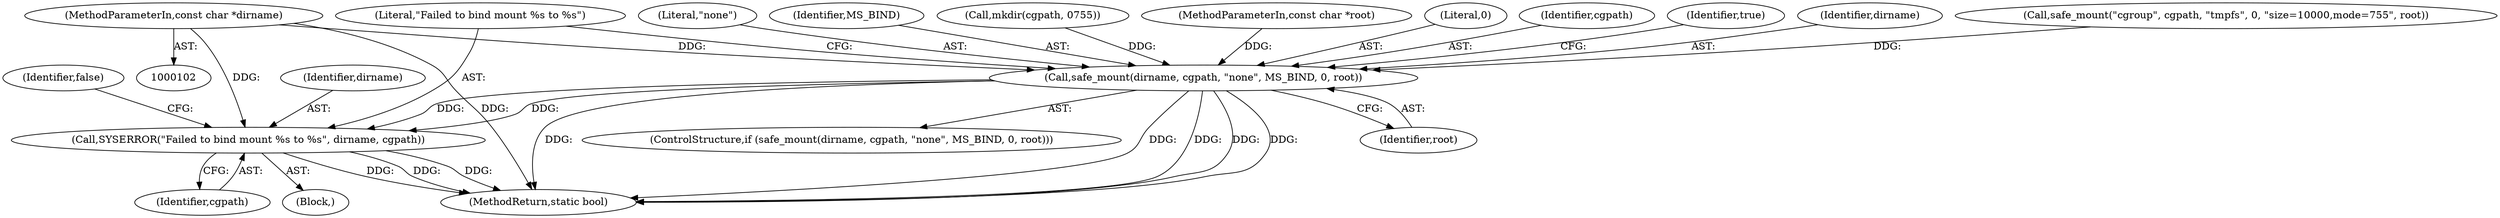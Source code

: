 digraph "0_lxc_592fd47a6245508b79fe6ac819fe6d3b2c1289be_0@pointer" {
"1000104" [label="(MethodParameterIn,const char *dirname)"];
"1000165" [label="(Call,safe_mount(dirname, cgpath, \"none\", MS_BIND, 0, root))"];
"1000173" [label="(Call,SYSERROR(\"Failed to bind mount %s to %s\", dirname, cgpath))"];
"1000170" [label="(Literal,0)"];
"1000167" [label="(Identifier,cgpath)"];
"1000180" [label="(Identifier,true)"];
"1000166" [label="(Identifier,dirname)"];
"1000174" [label="(Literal,\"Failed to bind mount %s to %s\")"];
"1000133" [label="(Call,safe_mount(\"cgroup\", cgpath, \"tmpfs\", 0, \"size=10000,mode=755\", root))"];
"1000178" [label="(Identifier,false)"];
"1000173" [label="(Call,SYSERROR(\"Failed to bind mount %s to %s\", dirname, cgpath))"];
"1000168" [label="(Literal,\"none\")"];
"1000176" [label="(Identifier,cgpath)"];
"1000165" [label="(Call,safe_mount(dirname, cgpath, \"none\", MS_BIND, 0, root))"];
"1000175" [label="(Identifier,dirname)"];
"1000172" [label="(Block,)"];
"1000181" [label="(MethodReturn,static bool)"];
"1000171" [label="(Identifier,root)"];
"1000169" [label="(Identifier,MS_BIND)"];
"1000164" [label="(ControlStructure,if (safe_mount(dirname, cgpath, \"none\", MS_BIND, 0, root)))"];
"1000154" [label="(Call,mkdir(cgpath, 0755))"];
"1000103" [label="(MethodParameterIn,const char *root)"];
"1000104" [label="(MethodParameterIn,const char *dirname)"];
"1000104" -> "1000102"  [label="AST: "];
"1000104" -> "1000181"  [label="DDG: "];
"1000104" -> "1000165"  [label="DDG: "];
"1000104" -> "1000173"  [label="DDG: "];
"1000165" -> "1000164"  [label="AST: "];
"1000165" -> "1000171"  [label="CFG: "];
"1000166" -> "1000165"  [label="AST: "];
"1000167" -> "1000165"  [label="AST: "];
"1000168" -> "1000165"  [label="AST: "];
"1000169" -> "1000165"  [label="AST: "];
"1000170" -> "1000165"  [label="AST: "];
"1000171" -> "1000165"  [label="AST: "];
"1000174" -> "1000165"  [label="CFG: "];
"1000180" -> "1000165"  [label="CFG: "];
"1000165" -> "1000181"  [label="DDG: "];
"1000165" -> "1000181"  [label="DDG: "];
"1000165" -> "1000181"  [label="DDG: "];
"1000165" -> "1000181"  [label="DDG: "];
"1000165" -> "1000181"  [label="DDG: "];
"1000154" -> "1000165"  [label="DDG: "];
"1000133" -> "1000165"  [label="DDG: "];
"1000103" -> "1000165"  [label="DDG: "];
"1000165" -> "1000173"  [label="DDG: "];
"1000165" -> "1000173"  [label="DDG: "];
"1000173" -> "1000172"  [label="AST: "];
"1000173" -> "1000176"  [label="CFG: "];
"1000174" -> "1000173"  [label="AST: "];
"1000175" -> "1000173"  [label="AST: "];
"1000176" -> "1000173"  [label="AST: "];
"1000178" -> "1000173"  [label="CFG: "];
"1000173" -> "1000181"  [label="DDG: "];
"1000173" -> "1000181"  [label="DDG: "];
"1000173" -> "1000181"  [label="DDG: "];
}
